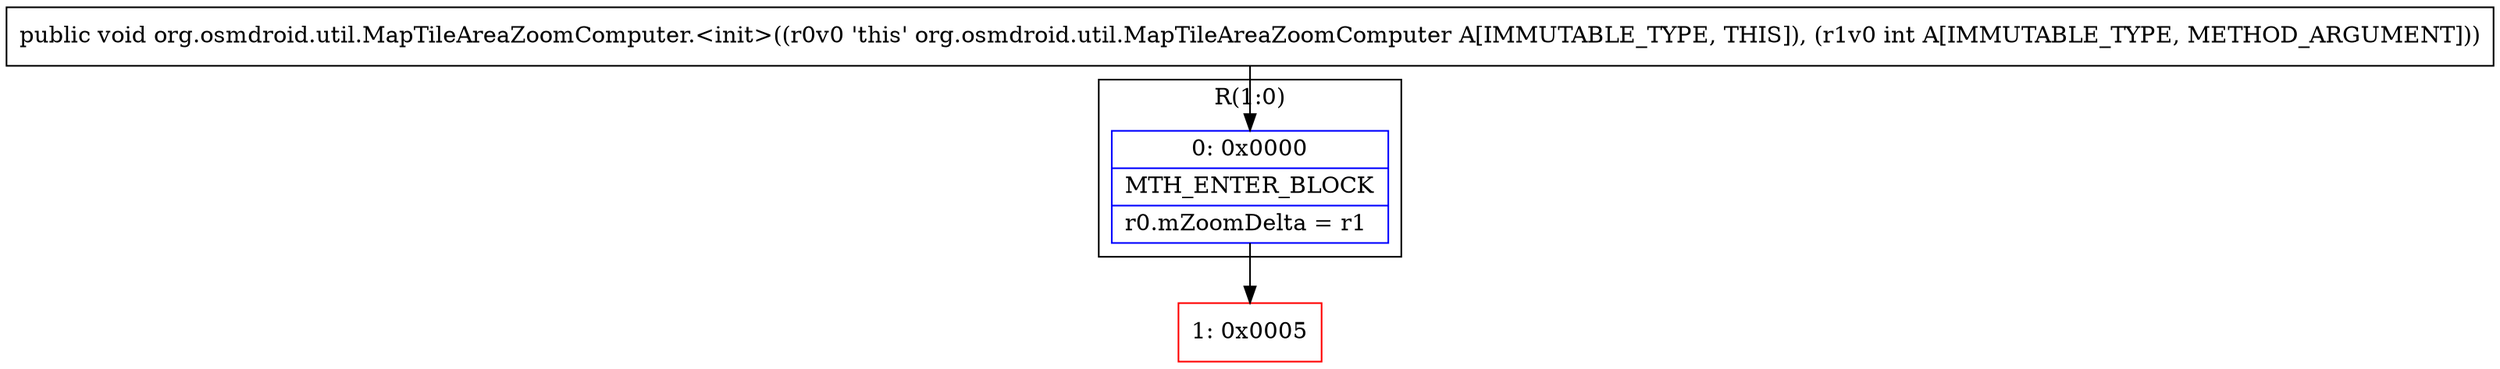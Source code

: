 digraph "CFG fororg.osmdroid.util.MapTileAreaZoomComputer.\<init\>(I)V" {
subgraph cluster_Region_783541302 {
label = "R(1:0)";
node [shape=record,color=blue];
Node_0 [shape=record,label="{0\:\ 0x0000|MTH_ENTER_BLOCK\l|r0.mZoomDelta = r1\l}"];
}
Node_1 [shape=record,color=red,label="{1\:\ 0x0005}"];
MethodNode[shape=record,label="{public void org.osmdroid.util.MapTileAreaZoomComputer.\<init\>((r0v0 'this' org.osmdroid.util.MapTileAreaZoomComputer A[IMMUTABLE_TYPE, THIS]), (r1v0 int A[IMMUTABLE_TYPE, METHOD_ARGUMENT])) }"];
MethodNode -> Node_0;
Node_0 -> Node_1;
}

